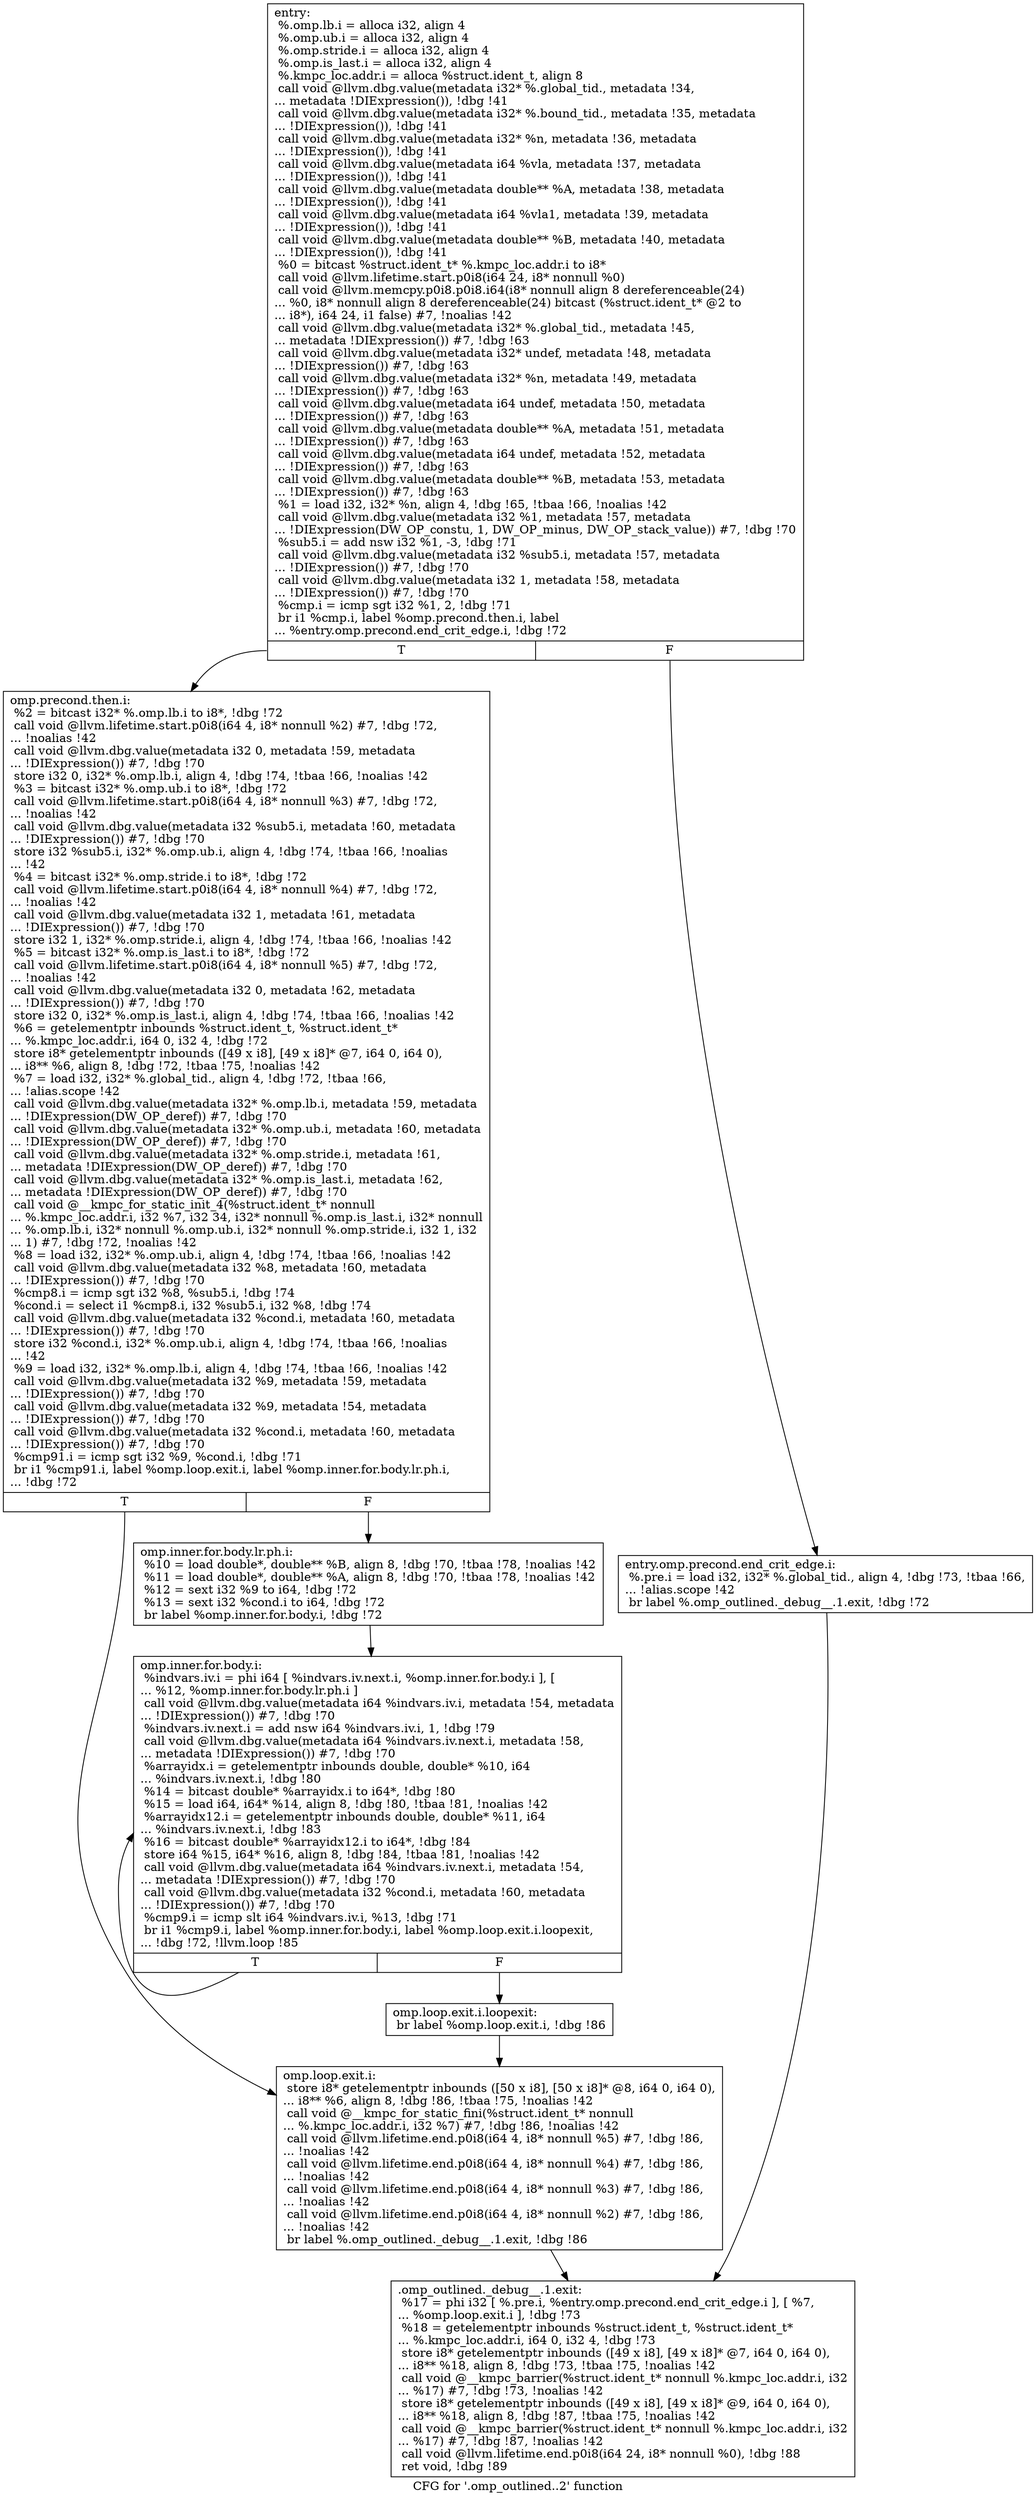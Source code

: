 digraph "CFG for '.omp_outlined..2' function" {
	label="CFG for '.omp_outlined..2' function";

	Node0x556c76b9b150 [shape=record,label="{entry:\l  %.omp.lb.i = alloca i32, align 4\l  %.omp.ub.i = alloca i32, align 4\l  %.omp.stride.i = alloca i32, align 4\l  %.omp.is_last.i = alloca i32, align 4\l  %.kmpc_loc.addr.i = alloca %struct.ident_t, align 8\l  call void @llvm.dbg.value(metadata i32* %.global_tid., metadata !34,\l... metadata !DIExpression()), !dbg !41\l  call void @llvm.dbg.value(metadata i32* %.bound_tid., metadata !35, metadata\l... !DIExpression()), !dbg !41\l  call void @llvm.dbg.value(metadata i32* %n, metadata !36, metadata\l... !DIExpression()), !dbg !41\l  call void @llvm.dbg.value(metadata i64 %vla, metadata !37, metadata\l... !DIExpression()), !dbg !41\l  call void @llvm.dbg.value(metadata double** %A, metadata !38, metadata\l... !DIExpression()), !dbg !41\l  call void @llvm.dbg.value(metadata i64 %vla1, metadata !39, metadata\l... !DIExpression()), !dbg !41\l  call void @llvm.dbg.value(metadata double** %B, metadata !40, metadata\l... !DIExpression()), !dbg !41\l  %0 = bitcast %struct.ident_t* %.kmpc_loc.addr.i to i8*\l  call void @llvm.lifetime.start.p0i8(i64 24, i8* nonnull %0)\l  call void @llvm.memcpy.p0i8.p0i8.i64(i8* nonnull align 8 dereferenceable(24)\l... %0, i8* nonnull align 8 dereferenceable(24) bitcast (%struct.ident_t* @2 to\l... i8*), i64 24, i1 false) #7, !noalias !42\l  call void @llvm.dbg.value(metadata i32* %.global_tid., metadata !45,\l... metadata !DIExpression()) #7, !dbg !63\l  call void @llvm.dbg.value(metadata i32* undef, metadata !48, metadata\l... !DIExpression()) #7, !dbg !63\l  call void @llvm.dbg.value(metadata i32* %n, metadata !49, metadata\l... !DIExpression()) #7, !dbg !63\l  call void @llvm.dbg.value(metadata i64 undef, metadata !50, metadata\l... !DIExpression()) #7, !dbg !63\l  call void @llvm.dbg.value(metadata double** %A, metadata !51, metadata\l... !DIExpression()) #7, !dbg !63\l  call void @llvm.dbg.value(metadata i64 undef, metadata !52, metadata\l... !DIExpression()) #7, !dbg !63\l  call void @llvm.dbg.value(metadata double** %B, metadata !53, metadata\l... !DIExpression()) #7, !dbg !63\l  %1 = load i32, i32* %n, align 4, !dbg !65, !tbaa !66, !noalias !42\l  call void @llvm.dbg.value(metadata i32 %1, metadata !57, metadata\l... !DIExpression(DW_OP_constu, 1, DW_OP_minus, DW_OP_stack_value)) #7, !dbg !70\l  %sub5.i = add nsw i32 %1, -3, !dbg !71\l  call void @llvm.dbg.value(metadata i32 %sub5.i, metadata !57, metadata\l... !DIExpression()) #7, !dbg !70\l  call void @llvm.dbg.value(metadata i32 1, metadata !58, metadata\l... !DIExpression()) #7, !dbg !70\l  %cmp.i = icmp sgt i32 %1, 2, !dbg !71\l  br i1 %cmp.i, label %omp.precond.then.i, label\l... %entry.omp.precond.end_crit_edge.i, !dbg !72\l|{<s0>T|<s1>F}}"];
	Node0x556c76b9b150:s0 -> Node0x556c76ba1f00;
	Node0x556c76b9b150:s1 -> Node0x556c76ba1fe0;
	Node0x556c76ba1fe0 [shape=record,label="{entry.omp.precond.end_crit_edge.i:                \l  %.pre.i = load i32, i32* %.global_tid., align 4, !dbg !73, !tbaa !66,\l... !alias.scope !42\l  br label %.omp_outlined._debug__.1.exit, !dbg !72\l}"];
	Node0x556c76ba1fe0 -> Node0x556c76ba23f0;
	Node0x556c76ba1f00 [shape=record,label="{omp.precond.then.i:                               \l  %2 = bitcast i32* %.omp.lb.i to i8*, !dbg !72\l  call void @llvm.lifetime.start.p0i8(i64 4, i8* nonnull %2) #7, !dbg !72,\l... !noalias !42\l  call void @llvm.dbg.value(metadata i32 0, metadata !59, metadata\l... !DIExpression()) #7, !dbg !70\l  store i32 0, i32* %.omp.lb.i, align 4, !dbg !74, !tbaa !66, !noalias !42\l  %3 = bitcast i32* %.omp.ub.i to i8*, !dbg !72\l  call void @llvm.lifetime.start.p0i8(i64 4, i8* nonnull %3) #7, !dbg !72,\l... !noalias !42\l  call void @llvm.dbg.value(metadata i32 %sub5.i, metadata !60, metadata\l... !DIExpression()) #7, !dbg !70\l  store i32 %sub5.i, i32* %.omp.ub.i, align 4, !dbg !74, !tbaa !66, !noalias\l... !42\l  %4 = bitcast i32* %.omp.stride.i to i8*, !dbg !72\l  call void @llvm.lifetime.start.p0i8(i64 4, i8* nonnull %4) #7, !dbg !72,\l... !noalias !42\l  call void @llvm.dbg.value(metadata i32 1, metadata !61, metadata\l... !DIExpression()) #7, !dbg !70\l  store i32 1, i32* %.omp.stride.i, align 4, !dbg !74, !tbaa !66, !noalias !42\l  %5 = bitcast i32* %.omp.is_last.i to i8*, !dbg !72\l  call void @llvm.lifetime.start.p0i8(i64 4, i8* nonnull %5) #7, !dbg !72,\l... !noalias !42\l  call void @llvm.dbg.value(metadata i32 0, metadata !62, metadata\l... !DIExpression()) #7, !dbg !70\l  store i32 0, i32* %.omp.is_last.i, align 4, !dbg !74, !tbaa !66, !noalias !42\l  %6 = getelementptr inbounds %struct.ident_t, %struct.ident_t*\l... %.kmpc_loc.addr.i, i64 0, i32 4, !dbg !72\l  store i8* getelementptr inbounds ([49 x i8], [49 x i8]* @7, i64 0, i64 0),\l... i8** %6, align 8, !dbg !72, !tbaa !75, !noalias !42\l  %7 = load i32, i32* %.global_tid., align 4, !dbg !72, !tbaa !66,\l... !alias.scope !42\l  call void @llvm.dbg.value(metadata i32* %.omp.lb.i, metadata !59, metadata\l... !DIExpression(DW_OP_deref)) #7, !dbg !70\l  call void @llvm.dbg.value(metadata i32* %.omp.ub.i, metadata !60, metadata\l... !DIExpression(DW_OP_deref)) #7, !dbg !70\l  call void @llvm.dbg.value(metadata i32* %.omp.stride.i, metadata !61,\l... metadata !DIExpression(DW_OP_deref)) #7, !dbg !70\l  call void @llvm.dbg.value(metadata i32* %.omp.is_last.i, metadata !62,\l... metadata !DIExpression(DW_OP_deref)) #7, !dbg !70\l  call void @__kmpc_for_static_init_4(%struct.ident_t* nonnull\l... %.kmpc_loc.addr.i, i32 %7, i32 34, i32* nonnull %.omp.is_last.i, i32* nonnull\l... %.omp.lb.i, i32* nonnull %.omp.ub.i, i32* nonnull %.omp.stride.i, i32 1, i32\l... 1) #7, !dbg !72, !noalias !42\l  %8 = load i32, i32* %.omp.ub.i, align 4, !dbg !74, !tbaa !66, !noalias !42\l  call void @llvm.dbg.value(metadata i32 %8, metadata !60, metadata\l... !DIExpression()) #7, !dbg !70\l  %cmp8.i = icmp sgt i32 %8, %sub5.i, !dbg !74\l  %cond.i = select i1 %cmp8.i, i32 %sub5.i, i32 %8, !dbg !74\l  call void @llvm.dbg.value(metadata i32 %cond.i, metadata !60, metadata\l... !DIExpression()) #7, !dbg !70\l  store i32 %cond.i, i32* %.omp.ub.i, align 4, !dbg !74, !tbaa !66, !noalias\l... !42\l  %9 = load i32, i32* %.omp.lb.i, align 4, !dbg !74, !tbaa !66, !noalias !42\l  call void @llvm.dbg.value(metadata i32 %9, metadata !59, metadata\l... !DIExpression()) #7, !dbg !70\l  call void @llvm.dbg.value(metadata i32 %9, metadata !54, metadata\l... !DIExpression()) #7, !dbg !70\l  call void @llvm.dbg.value(metadata i32 %cond.i, metadata !60, metadata\l... !DIExpression()) #7, !dbg !70\l  %cmp91.i = icmp sgt i32 %9, %cond.i, !dbg !71\l  br i1 %cmp91.i, label %omp.loop.exit.i, label %omp.inner.for.body.lr.ph.i,\l... !dbg !72\l|{<s0>T|<s1>F}}"];
	Node0x556c76ba1f00:s0 -> Node0x556c76ba5b80;
	Node0x556c76ba1f00:s1 -> Node0x556c76ba5c60;
	Node0x556c76ba5c60 [shape=record,label="{omp.inner.for.body.lr.ph.i:                       \l  %10 = load double*, double** %B, align 8, !dbg !70, !tbaa !78, !noalias !42\l  %11 = load double*, double** %A, align 8, !dbg !70, !tbaa !78, !noalias !42\l  %12 = sext i32 %9 to i64, !dbg !72\l  %13 = sext i32 %cond.i to i64, !dbg !72\l  br label %omp.inner.for.body.i, !dbg !72\l}"];
	Node0x556c76ba5c60 -> Node0x556c76ba5f30;
	Node0x556c76ba5f30 [shape=record,label="{omp.inner.for.body.i:                             \l  %indvars.iv.i = phi i64 [ %indvars.iv.next.i, %omp.inner.for.body.i ], [\l... %12, %omp.inner.for.body.lr.ph.i ]\l  call void @llvm.dbg.value(metadata i64 %indvars.iv.i, metadata !54, metadata\l... !DIExpression()) #7, !dbg !70\l  %indvars.iv.next.i = add nsw i64 %indvars.iv.i, 1, !dbg !79\l  call void @llvm.dbg.value(metadata i64 %indvars.iv.next.i, metadata !58,\l... metadata !DIExpression()) #7, !dbg !70\l  %arrayidx.i = getelementptr inbounds double, double* %10, i64\l... %indvars.iv.next.i, !dbg !80\l  %14 = bitcast double* %arrayidx.i to i64*, !dbg !80\l  %15 = load i64, i64* %14, align 8, !dbg !80, !tbaa !81, !noalias !42\l  %arrayidx12.i = getelementptr inbounds double, double* %11, i64\l... %indvars.iv.next.i, !dbg !83\l  %16 = bitcast double* %arrayidx12.i to i64*, !dbg !84\l  store i64 %15, i64* %16, align 8, !dbg !84, !tbaa !81, !noalias !42\l  call void @llvm.dbg.value(metadata i64 %indvars.iv.next.i, metadata !54,\l... metadata !DIExpression()) #7, !dbg !70\l  call void @llvm.dbg.value(metadata i32 %cond.i, metadata !60, metadata\l... !DIExpression()) #7, !dbg !70\l  %cmp9.i = icmp slt i64 %indvars.iv.i, %13, !dbg !71\l  br i1 %cmp9.i, label %omp.inner.for.body.i, label %omp.loop.exit.i.loopexit,\l... !dbg !72, !llvm.loop !85\l|{<s0>T|<s1>F}}"];
	Node0x556c76ba5f30:s0 -> Node0x556c76ba5f30;
	Node0x556c76ba5f30:s1 -> Node0x556c76ba7f00;
	Node0x556c76ba7f00 [shape=record,label="{omp.loop.exit.i.loopexit:                         \l  br label %omp.loop.exit.i, !dbg !86\l}"];
	Node0x556c76ba7f00 -> Node0x556c76ba5b80;
	Node0x556c76ba5b80 [shape=record,label="{omp.loop.exit.i:                                  \l  store i8* getelementptr inbounds ([50 x i8], [50 x i8]* @8, i64 0, i64 0),\l... i8** %6, align 8, !dbg !86, !tbaa !75, !noalias !42\l  call void @__kmpc_for_static_fini(%struct.ident_t* nonnull\l... %.kmpc_loc.addr.i, i32 %7) #7, !dbg !86, !noalias !42\l  call void @llvm.lifetime.end.p0i8(i64 4, i8* nonnull %5) #7, !dbg !86,\l... !noalias !42\l  call void @llvm.lifetime.end.p0i8(i64 4, i8* nonnull %4) #7, !dbg !86,\l... !noalias !42\l  call void @llvm.lifetime.end.p0i8(i64 4, i8* nonnull %3) #7, !dbg !86,\l... !noalias !42\l  call void @llvm.lifetime.end.p0i8(i64 4, i8* nonnull %2) #7, !dbg !86,\l... !noalias !42\l  br label %.omp_outlined._debug__.1.exit, !dbg !86\l}"];
	Node0x556c76ba5b80 -> Node0x556c76ba23f0;
	Node0x556c76ba23f0 [shape=record,label="{.omp_outlined._debug__.1.exit:                    \l  %17 = phi i32 [ %.pre.i, %entry.omp.precond.end_crit_edge.i ], [ %7,\l... %omp.loop.exit.i ], !dbg !73\l  %18 = getelementptr inbounds %struct.ident_t, %struct.ident_t*\l... %.kmpc_loc.addr.i, i64 0, i32 4, !dbg !73\l  store i8* getelementptr inbounds ([49 x i8], [49 x i8]* @7, i64 0, i64 0),\l... i8** %18, align 8, !dbg !73, !tbaa !75, !noalias !42\l  call void @__kmpc_barrier(%struct.ident_t* nonnull %.kmpc_loc.addr.i, i32\l... %17) #7, !dbg !73, !noalias !42\l  store i8* getelementptr inbounds ([49 x i8], [49 x i8]* @9, i64 0, i64 0),\l... i8** %18, align 8, !dbg !87, !tbaa !75, !noalias !42\l  call void @__kmpc_barrier(%struct.ident_t* nonnull %.kmpc_loc.addr.i, i32\l... %17) #7, !dbg !87, !noalias !42\l  call void @llvm.lifetime.end.p0i8(i64 24, i8* nonnull %0), !dbg !88\l  ret void, !dbg !89\l}"];
}
